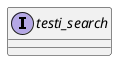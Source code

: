 @startuml

''''''''''''''''
' TESTI_SEARCH '
''''''''''''''''

'Ripetuto dall'altro schema (ho spezzato gli schemi perché veniva uno schema troppo grande):
interface testi_search {
}


@enduml
